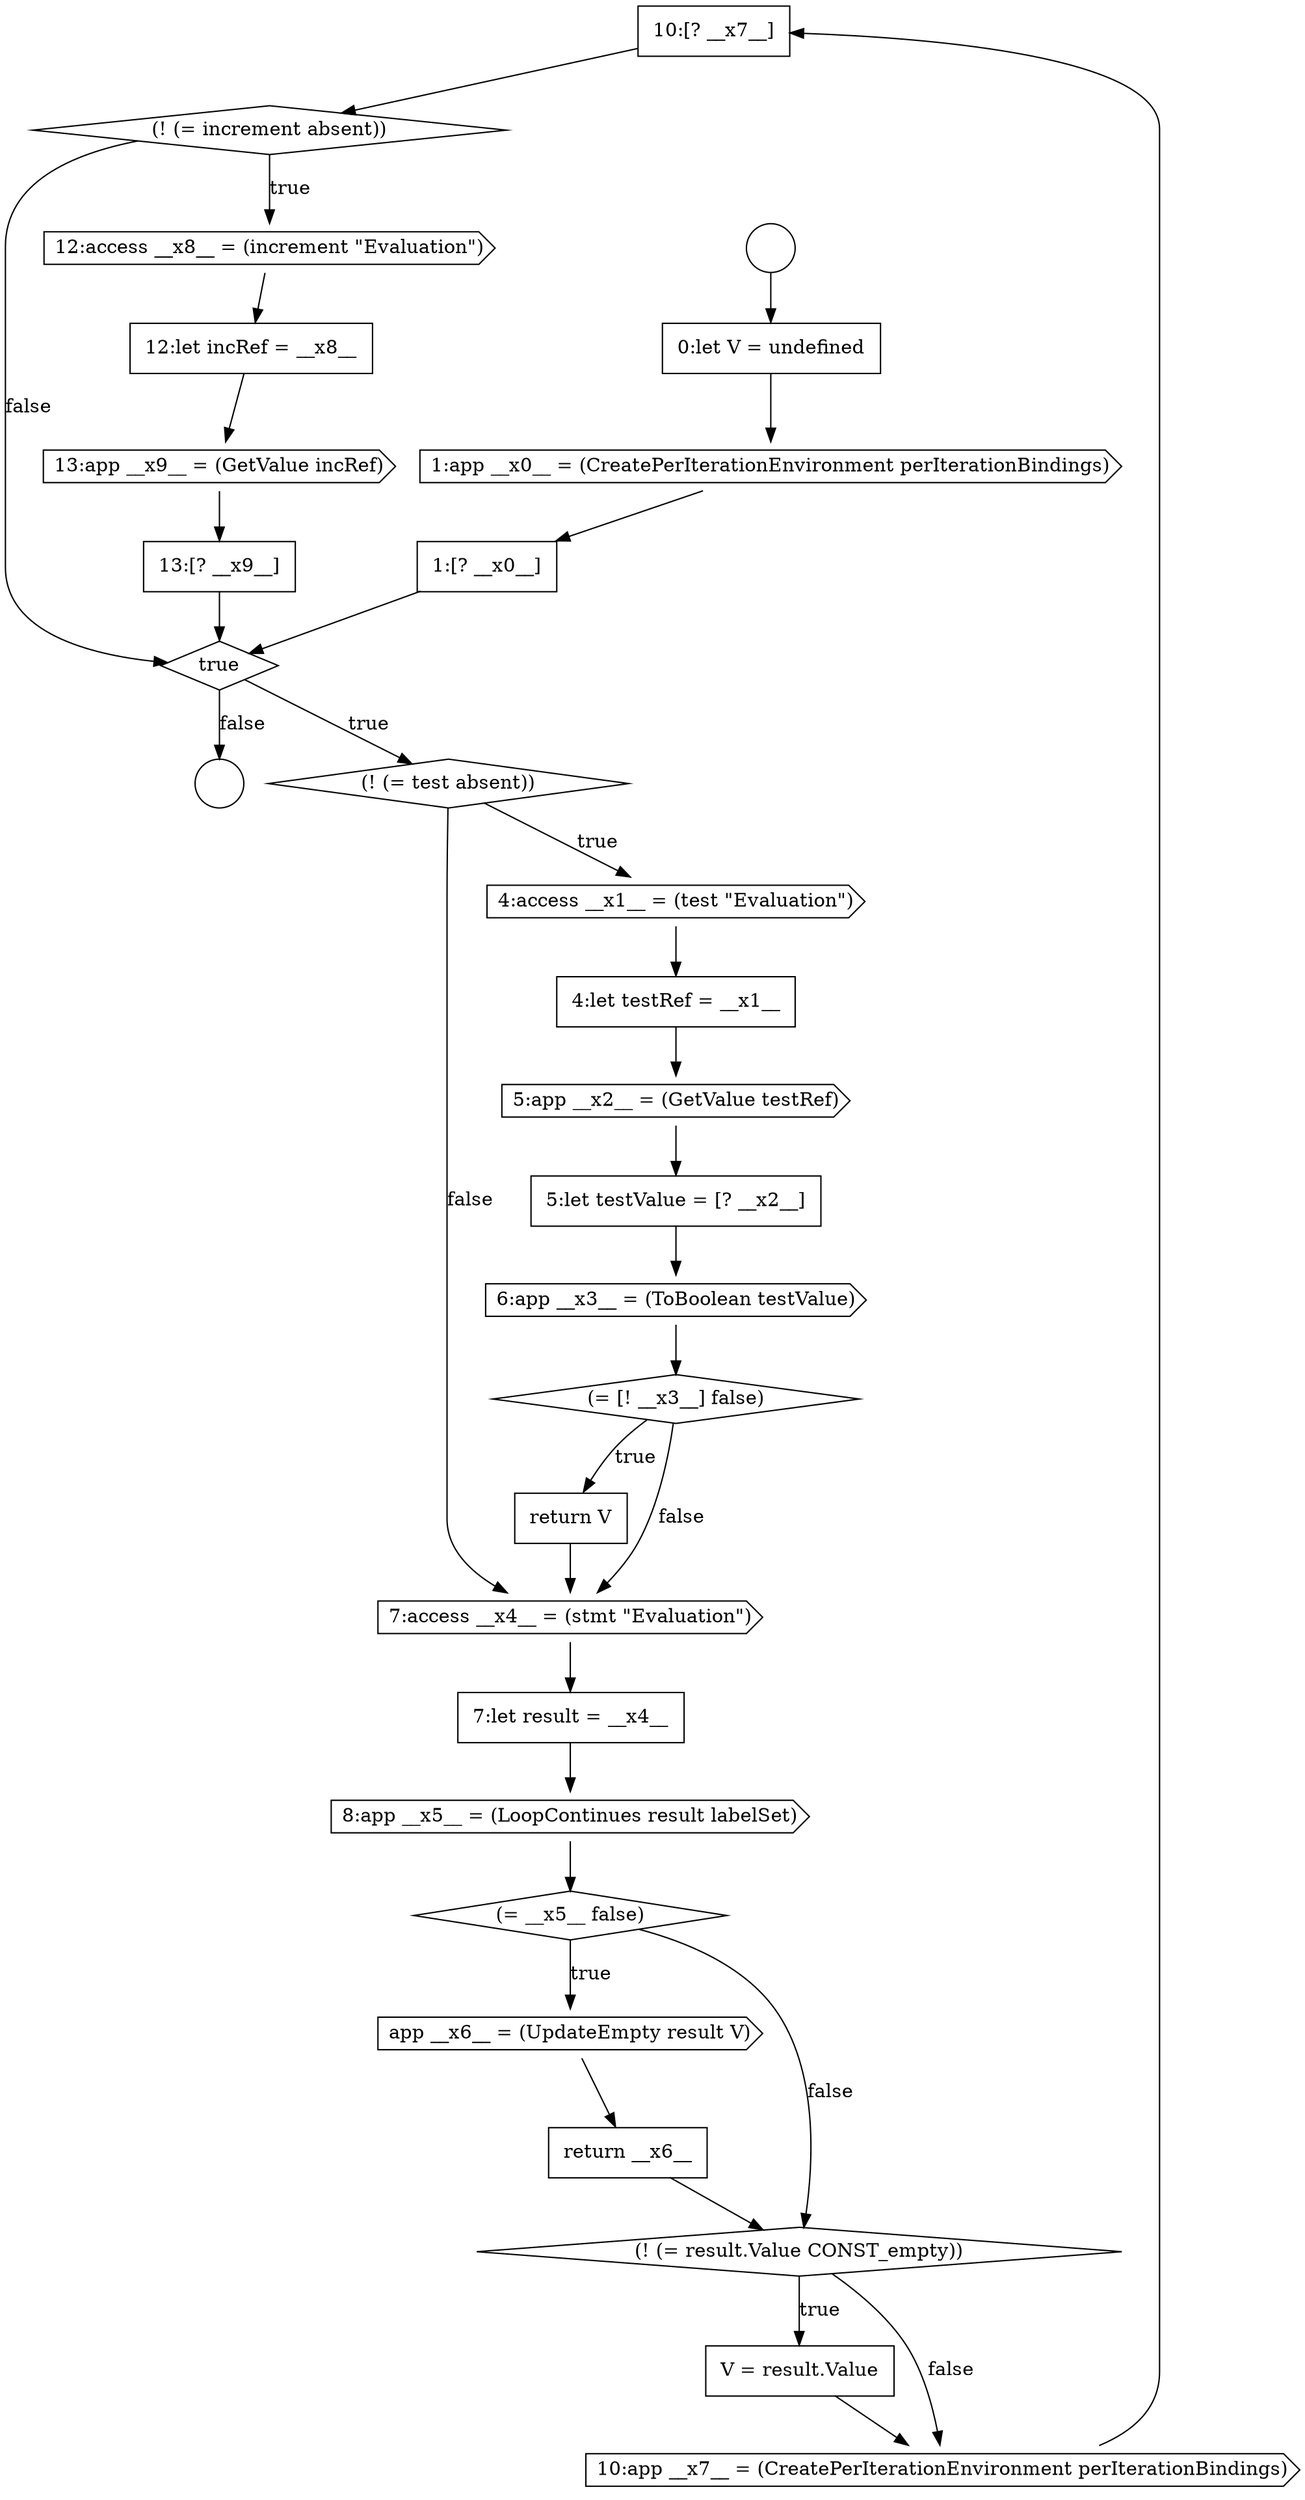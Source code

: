 digraph {
  node7477 [shape=none, margin=0, label=<<font color="black">
    <table border="0" cellborder="1" cellspacing="0" cellpadding="10">
      <tr><td align="left">10:[? __x7__]</td></tr>
    </table>
  </font>> color="black" fillcolor="white" style=filled]
  node7467 [shape=none, margin=0, label=<<font color="black">
    <table border="0" cellborder="1" cellspacing="0" cellpadding="10">
      <tr><td align="left">return V</td></tr>
    </table>
  </font>> color="black" fillcolor="white" style=filled]
  node7464 [shape=none, margin=0, label=<<font color="black">
    <table border="0" cellborder="1" cellspacing="0" cellpadding="10">
      <tr><td align="left">5:let testValue = [? __x2__]</td></tr>
    </table>
  </font>> color="black" fillcolor="white" style=filled]
  node7471 [shape=diamond, label=<<font color="black">(= __x5__ false)</font>> color="black" fillcolor="white" style=filled]
  node7480 [shape=none, margin=0, label=<<font color="black">
    <table border="0" cellborder="1" cellspacing="0" cellpadding="10">
      <tr><td align="left">12:let incRef = __x8__</td></tr>
    </table>
  </font>> color="black" fillcolor="white" style=filled]
  node7463 [shape=cds, label=<<font color="black">5:app __x2__ = (GetValue testRef)</font>> color="black" fillcolor="white" style=filled]
  node7476 [shape=cds, label=<<font color="black">10:app __x7__ = (CreatePerIterationEnvironment perIterationBindings)</font>> color="black" fillcolor="white" style=filled]
  node7459 [shape=diamond, label=<<font color="black">true</font>> color="black" fillcolor="white" style=filled]
  node7472 [shape=cds, label=<<font color="black">app __x6__ = (UpdateEmpty result V)</font>> color="black" fillcolor="white" style=filled]
  node7470 [shape=cds, label=<<font color="black">8:app __x5__ = (LoopContinues result labelSet)</font>> color="black" fillcolor="white" style=filled]
  node7454 [shape=circle label=" " color="black" fillcolor="white" style=filled]
  node7474 [shape=diamond, label=<<font color="black">(! (= result.Value CONST_empty))</font>> color="black" fillcolor="white" style=filled]
  node7457 [shape=cds, label=<<font color="black">1:app __x0__ = (CreatePerIterationEnvironment perIterationBindings)</font>> color="black" fillcolor="white" style=filled]
  node7478 [shape=diamond, label=<<font color="black">(! (= increment absent))</font>> color="black" fillcolor="white" style=filled]
  node7473 [shape=none, margin=0, label=<<font color="black">
    <table border="0" cellborder="1" cellspacing="0" cellpadding="10">
      <tr><td align="left">return __x6__</td></tr>
    </table>
  </font>> color="black" fillcolor="white" style=filled]
  node7460 [shape=diamond, label=<<font color="black">(! (= test absent))</font>> color="black" fillcolor="white" style=filled]
  node7481 [shape=cds, label=<<font color="black">13:app __x9__ = (GetValue incRef)</font>> color="black" fillcolor="white" style=filled]
  node7468 [shape=cds, label=<<font color="black">7:access __x4__ = (stmt &quot;Evaluation&quot;)</font>> color="black" fillcolor="white" style=filled]
  node7465 [shape=cds, label=<<font color="black">6:app __x3__ = (ToBoolean testValue)</font>> color="black" fillcolor="white" style=filled]
  node7455 [shape=circle label=" " color="black" fillcolor="white" style=filled]
  node7482 [shape=none, margin=0, label=<<font color="black">
    <table border="0" cellborder="1" cellspacing="0" cellpadding="10">
      <tr><td align="left">13:[? __x9__]</td></tr>
    </table>
  </font>> color="black" fillcolor="white" style=filled]
  node7479 [shape=cds, label=<<font color="black">12:access __x8__ = (increment &quot;Evaluation&quot;)</font>> color="black" fillcolor="white" style=filled]
  node7469 [shape=none, margin=0, label=<<font color="black">
    <table border="0" cellborder="1" cellspacing="0" cellpadding="10">
      <tr><td align="left">7:let result = __x4__</td></tr>
    </table>
  </font>> color="black" fillcolor="white" style=filled]
  node7458 [shape=none, margin=0, label=<<font color="black">
    <table border="0" cellborder="1" cellspacing="0" cellpadding="10">
      <tr><td align="left">1:[? __x0__]</td></tr>
    </table>
  </font>> color="black" fillcolor="white" style=filled]
  node7475 [shape=none, margin=0, label=<<font color="black">
    <table border="0" cellborder="1" cellspacing="0" cellpadding="10">
      <tr><td align="left">V = result.Value</td></tr>
    </table>
  </font>> color="black" fillcolor="white" style=filled]
  node7462 [shape=none, margin=0, label=<<font color="black">
    <table border="0" cellborder="1" cellspacing="0" cellpadding="10">
      <tr><td align="left">4:let testRef = __x1__</td></tr>
    </table>
  </font>> color="black" fillcolor="white" style=filled]
  node7466 [shape=diamond, label=<<font color="black">(= [! __x3__] false)</font>> color="black" fillcolor="white" style=filled]
  node7456 [shape=none, margin=0, label=<<font color="black">
    <table border="0" cellborder="1" cellspacing="0" cellpadding="10">
      <tr><td align="left">0:let V = undefined</td></tr>
    </table>
  </font>> color="black" fillcolor="white" style=filled]
  node7461 [shape=cds, label=<<font color="black">4:access __x1__ = (test &quot;Evaluation&quot;)</font>> color="black" fillcolor="white" style=filled]
  node7458 -> node7459 [ color="black"]
  node7473 -> node7474 [ color="black"]
  node7480 -> node7481 [ color="black"]
  node7470 -> node7471 [ color="black"]
  node7460 -> node7461 [label=<<font color="black">true</font>> color="black"]
  node7460 -> node7468 [label=<<font color="black">false</font>> color="black"]
  node7459 -> node7460 [label=<<font color="black">true</font>> color="black"]
  node7459 -> node7455 [label=<<font color="black">false</font>> color="black"]
  node7466 -> node7467 [label=<<font color="black">true</font>> color="black"]
  node7466 -> node7468 [label=<<font color="black">false</font>> color="black"]
  node7475 -> node7476 [ color="black"]
  node7456 -> node7457 [ color="black"]
  node7472 -> node7473 [ color="black"]
  node7464 -> node7465 [ color="black"]
  node7478 -> node7479 [label=<<font color="black">true</font>> color="black"]
  node7478 -> node7459 [label=<<font color="black">false</font>> color="black"]
  node7476 -> node7477 [ color="black"]
  node7457 -> node7458 [ color="black"]
  node7463 -> node7464 [ color="black"]
  node7467 -> node7468 [ color="black"]
  node7471 -> node7472 [label=<<font color="black">true</font>> color="black"]
  node7471 -> node7474 [label=<<font color="black">false</font>> color="black"]
  node7465 -> node7466 [ color="black"]
  node7474 -> node7475 [label=<<font color="black">true</font>> color="black"]
  node7474 -> node7476 [label=<<font color="black">false</font>> color="black"]
  node7482 -> node7459 [ color="black"]
  node7481 -> node7482 [ color="black"]
  node7461 -> node7462 [ color="black"]
  node7477 -> node7478 [ color="black"]
  node7462 -> node7463 [ color="black"]
  node7469 -> node7470 [ color="black"]
  node7479 -> node7480 [ color="black"]
  node7454 -> node7456 [ color="black"]
  node7468 -> node7469 [ color="black"]
}
